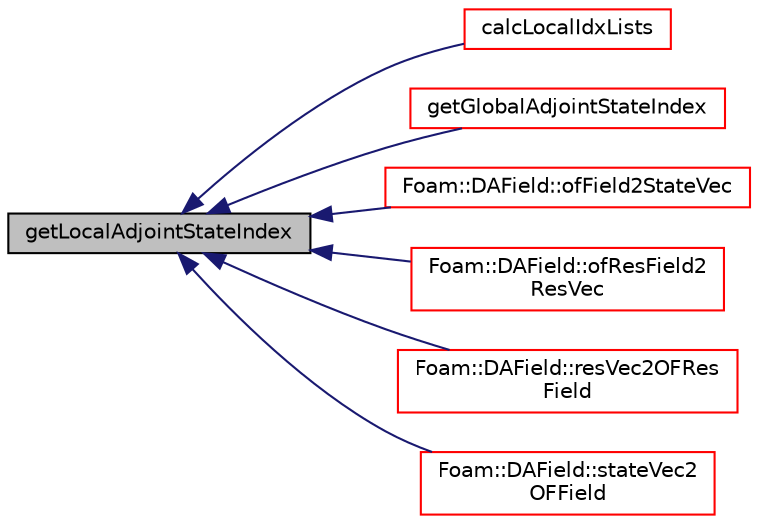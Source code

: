 digraph "getLocalAdjointStateIndex"
{
  bgcolor="transparent";
  edge [fontname="Helvetica",fontsize="10",labelfontname="Helvetica",labelfontsize="10"];
  node [fontname="Helvetica",fontsize="10",shape=record];
  rankdir="LR";
  Node46 [label="getLocalAdjointStateIndex",height=0.2,width=0.4,color="black", fillcolor="grey75", style="filled", fontcolor="black"];
  Node46 -> Node47 [dir="back",color="midnightblue",fontsize="10",style="solid",fontname="Helvetica"];
  Node47 [label="calcLocalIdxLists",height=0.2,width=0.4,color="red",URL="$classFoam_1_1DAIndex.html#ad2f0164351902998d2deae2f8e1cf34b",tooltip="compute local lists such as adjStateName4LocalAdjIdx and cellIFaceI4LocalAdjIdx; "];
  Node46 -> Node49 [dir="back",color="midnightblue",fontsize="10",style="solid",fontname="Helvetica"];
  Node49 [label="getGlobalAdjointStateIndex",height=0.2,width=0.4,color="red",URL="$classFoam_1_1DAIndex.html#a06a1fcb98ee5f377d70e1d04b0e5dd61",tooltip="get global adjoint index for a given state name, cell/face indxI and its component (optional..."];
  Node46 -> Node75 [dir="back",color="midnightblue",fontsize="10",style="solid",fontname="Helvetica"];
  Node75 [label="Foam::DAField::ofField2StateVec",height=0.2,width=0.4,color="red",URL="$classFoam_1_1DAField.html#a97b2a938b423ad81fcd6982dd375fd01",tooltip="set the state vector based on the latest fields in OpenFOAM "];
  Node46 -> Node77 [dir="back",color="midnightblue",fontsize="10",style="solid",fontname="Helvetica"];
  Node77 [label="Foam::DAField::ofResField2\lResVec",height=0.2,width=0.4,color="red",URL="$classFoam_1_1DAField.html#a2dd70a3b26e373d7be42312f97738217",tooltip="assign the residual vector based on the residual field in OpenFOAM "];
  Node46 -> Node86 [dir="back",color="midnightblue",fontsize="10",style="solid",fontname="Helvetica"];
  Node86 [label="Foam::DAField::resVec2OFRes\lField",height=0.2,width=0.4,color="red",URL="$classFoam_1_1DAField.html#af7aaed216b5c25dcad88ba7ed75d82ce",tooltip="assign the residual field in OpenFOAM based on the residual vector "];
  Node46 -> Node87 [dir="back",color="midnightblue",fontsize="10",style="solid",fontname="Helvetica"];
  Node87 [label="Foam::DAField::stateVec2\lOFField",height=0.2,width=0.4,color="red",URL="$classFoam_1_1DAField.html#a7381e81276f834f59b9502061c4bab28",tooltip="assign the fields in OpenFOAM based on the state vector "];
}
